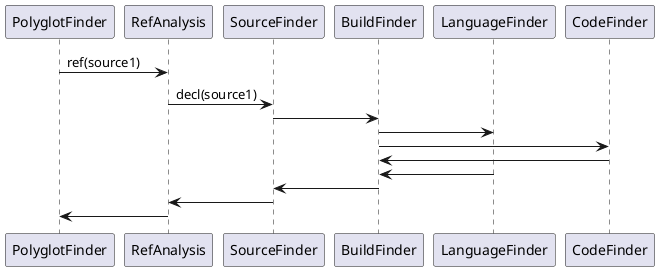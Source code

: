 @startuml
participant PolyglotFinder
participant RefAnalysis
participant SourceFinder
participant BuildFinder
participant LanguageFinder
participant CodeFinder

PolyglotFinder -> RefAnalysis : ref(source1)
RefAnalysis -> SourceFinder :decl(source1)
SourceFinder -> BuildFinder
BuildFinder -> LanguageFinder
BuildFinder -> CodeFinder
CodeFinder -> BuildFinder
LanguageFinder -> BuildFinder
BuildFinder -> SourceFinder
SourceFinder -> RefAnalysis
RefAnalysis -> PolyglotFinder
@endmul